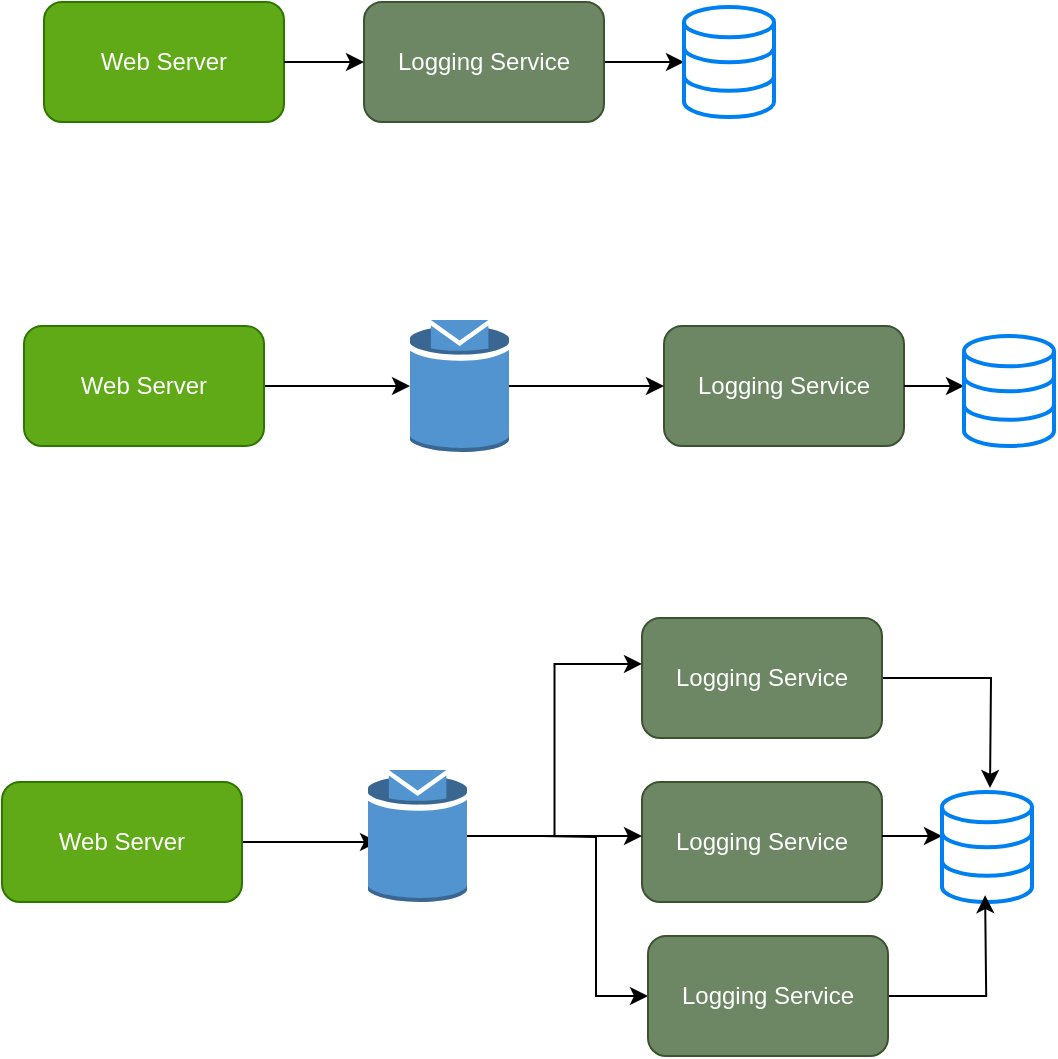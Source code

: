 <mxfile version="13.6.2" type="device"><diagram id="NvpqJBKRmjGPZKzPypbm" name="Page-1"><mxGraphModel dx="1106" dy="839" grid="0" gridSize="10" guides="1" tooltips="1" connect="1" arrows="1" fold="1" page="1" pageScale="1" pageWidth="1654" pageHeight="1169" math="0" shadow="0"><root><mxCell id="0"/><mxCell id="1" parent="0"/><mxCell id="APlT8uXfjNE-Jkngp62P-2" value="Web Server" style="rounded=1;whiteSpace=wrap;html=1;fillColor=#60a917;strokeColor=#2D7600;fontColor=#ffffff;" parent="1" vertex="1"><mxGeometry x="230" y="115" width="120" height="60" as="geometry"/></mxCell><mxCell id="APlT8uXfjNE-Jkngp62P-15" value="" style="edgeStyle=orthogonalEdgeStyle;rounded=0;orthogonalLoop=1;jettySize=auto;html=1;" parent="1" source="APlT8uXfjNE-Jkngp62P-3" edge="1"><mxGeometry relative="1" as="geometry"><mxPoint x="550" y="145" as="targetPoint"/></mxGeometry></mxCell><mxCell id="APlT8uXfjNE-Jkngp62P-3" value="Logging Service" style="rounded=1;whiteSpace=wrap;html=1;fillColor=#6d8764;strokeColor=#3A5431;fontColor=#ffffff;" parent="1" vertex="1"><mxGeometry x="390" y="115" width="120" height="60" as="geometry"/></mxCell><mxCell id="APlT8uXfjNE-Jkngp62P-4" value="" style="endArrow=classic;html=1;exitX=1;exitY=0.5;exitDx=0;exitDy=0;entryX=0;entryY=0.5;entryDx=0;entryDy=0;" parent="1" source="APlT8uXfjNE-Jkngp62P-2" target="APlT8uXfjNE-Jkngp62P-3" edge="1"><mxGeometry width="50" height="50" relative="1" as="geometry"><mxPoint x="520" y="255" as="sourcePoint"/><mxPoint x="570" y="205" as="targetPoint"/></mxGeometry></mxCell><mxCell id="APlT8uXfjNE-Jkngp62P-11" value="" style="edgeStyle=orthogonalEdgeStyle;rounded=0;orthogonalLoop=1;jettySize=auto;html=1;entryX=0;entryY=0.5;entryDx=0;entryDy=0;entryPerimeter=0;" parent="1" source="APlT8uXfjNE-Jkngp62P-5" target="i8fmHlKbtbbC2p6VdLSw-1" edge="1"><mxGeometry relative="1" as="geometry"><mxPoint x="400" y="310" as="targetPoint"/></mxGeometry></mxCell><mxCell id="APlT8uXfjNE-Jkngp62P-5" value="Web Server" style="rounded=1;whiteSpace=wrap;html=1;fillColor=#60a917;strokeColor=#2D7600;fontColor=#ffffff;" parent="1" vertex="1"><mxGeometry x="220" y="277" width="120" height="60" as="geometry"/></mxCell><mxCell id="APlT8uXfjNE-Jkngp62P-6" value="Logging Service" style="rounded=1;whiteSpace=wrap;html=1;fillColor=#6d8764;strokeColor=#3A5431;fontColor=#ffffff;" parent="1" vertex="1"><mxGeometry x="540" y="277" width="120" height="60" as="geometry"/></mxCell><mxCell id="APlT8uXfjNE-Jkngp62P-12" value="" style="edgeStyle=orthogonalEdgeStyle;rounded=0;orthogonalLoop=1;jettySize=auto;html=1;exitX=1;exitY=0.5;exitDx=0;exitDy=0;exitPerimeter=0;" parent="1" source="i8fmHlKbtbbC2p6VdLSw-1" target="APlT8uXfjNE-Jkngp62P-6" edge="1"><mxGeometry relative="1" as="geometry"><mxPoint x="490" y="310" as="sourcePoint"/></mxGeometry></mxCell><mxCell id="APlT8uXfjNE-Jkngp62P-13" value="" style="html=1;verticalLabelPosition=bottom;align=center;labelBackgroundColor=#ffffff;verticalAlign=top;strokeWidth=2;strokeColor=#0080F0;shadow=0;dashed=0;shape=mxgraph.ios7.icons.data;" parent="1" vertex="1"><mxGeometry x="550" y="117.5" width="45" height="55" as="geometry"/></mxCell><mxCell id="APlT8uXfjNE-Jkngp62P-16" value="" style="edgeStyle=orthogonalEdgeStyle;rounded=0;orthogonalLoop=1;jettySize=auto;html=1;" parent="1" edge="1"><mxGeometry relative="1" as="geometry"><mxPoint x="660" y="307" as="sourcePoint"/><mxPoint x="690" y="307" as="targetPoint"/></mxGeometry></mxCell><mxCell id="APlT8uXfjNE-Jkngp62P-17" value="" style="html=1;verticalLabelPosition=bottom;align=center;labelBackgroundColor=#ffffff;verticalAlign=top;strokeWidth=2;strokeColor=#0080F0;shadow=0;dashed=0;shape=mxgraph.ios7.icons.data;" parent="1" vertex="1"><mxGeometry x="690" y="282" width="45" height="55" as="geometry"/></mxCell><mxCell id="APlT8uXfjNE-Jkngp62P-19" value="" style="edgeStyle=orthogonalEdgeStyle;rounded=0;orthogonalLoop=1;jettySize=auto;html=1;" parent="1" source="APlT8uXfjNE-Jkngp62P-20" edge="1"><mxGeometry relative="1" as="geometry"><mxPoint x="397" y="535" as="targetPoint"/></mxGeometry></mxCell><mxCell id="APlT8uXfjNE-Jkngp62P-20" value="Web Server" style="rounded=1;whiteSpace=wrap;html=1;fillColor=#60a917;strokeColor=#2D7600;fontColor=#ffffff;" parent="1" vertex="1"><mxGeometry x="209" y="505" width="120" height="60" as="geometry"/></mxCell><mxCell id="APlT8uXfjNE-Jkngp62P-21" value="Logging Service" style="rounded=1;whiteSpace=wrap;html=1;fillColor=#6d8764;strokeColor=#3A5431;fontColor=#ffffff;" parent="1" vertex="1"><mxGeometry x="529" y="505" width="120" height="60" as="geometry"/></mxCell><mxCell id="APlT8uXfjNE-Jkngp62P-22" value="" style="edgeStyle=orthogonalEdgeStyle;rounded=0;orthogonalLoop=1;jettySize=auto;html=1;" parent="1" edge="1"><mxGeometry relative="1" as="geometry"><mxPoint x="479" y="532" as="sourcePoint"/><mxPoint x="529" y="532" as="targetPoint"/></mxGeometry></mxCell><mxCell id="APlT8uXfjNE-Jkngp62P-33" value="" style="edgeStyle=orthogonalEdgeStyle;rounded=0;orthogonalLoop=1;jettySize=auto;html=1;entryX=0;entryY=0.5;entryDx=0;entryDy=0;" parent="1" target="APlT8uXfjNE-Jkngp62P-26" edge="1"><mxGeometry relative="1" as="geometry"><mxPoint x="434" y="642" as="targetPoint"/><mxPoint x="479" y="532" as="sourcePoint"/></mxGeometry></mxCell><mxCell id="APlT8uXfjNE-Jkngp62P-24" value="" style="edgeStyle=orthogonalEdgeStyle;rounded=0;orthogonalLoop=1;jettySize=auto;html=1;" parent="1" edge="1"><mxGeometry relative="1" as="geometry"><mxPoint x="649" y="532" as="sourcePoint"/><mxPoint x="679" y="532" as="targetPoint"/></mxGeometry></mxCell><mxCell id="APlT8uXfjNE-Jkngp62P-25" value="" style="html=1;verticalLabelPosition=bottom;align=center;labelBackgroundColor=#ffffff;verticalAlign=top;strokeWidth=2;strokeColor=#0080F0;shadow=0;dashed=0;shape=mxgraph.ios7.icons.data;" parent="1" vertex="1"><mxGeometry x="679" y="510" width="45" height="55" as="geometry"/></mxCell><mxCell id="APlT8uXfjNE-Jkngp62P-38" value="" style="edgeStyle=orthogonalEdgeStyle;rounded=0;orthogonalLoop=1;jettySize=auto;html=1;entryX=0.479;entryY=0.993;entryDx=0;entryDy=0;entryPerimeter=0;" parent="1" source="APlT8uXfjNE-Jkngp62P-26" edge="1"><mxGeometry relative="1" as="geometry"><mxPoint x="700.555" y="561.615" as="targetPoint"/></mxGeometry></mxCell><mxCell id="APlT8uXfjNE-Jkngp62P-26" value="Logging Service" style="rounded=1;whiteSpace=wrap;html=1;fillColor=#6d8764;strokeColor=#3A5431;fontColor=#ffffff;" parent="1" vertex="1"><mxGeometry x="532" y="582" width="120" height="60" as="geometry"/></mxCell><mxCell id="APlT8uXfjNE-Jkngp62P-40" value="" style="edgeStyle=orthogonalEdgeStyle;rounded=0;orthogonalLoop=1;jettySize=auto;html=1;" parent="1" source="APlT8uXfjNE-Jkngp62P-27" edge="1"><mxGeometry relative="1" as="geometry"><mxPoint x="703" y="508" as="targetPoint"/></mxGeometry></mxCell><mxCell id="APlT8uXfjNE-Jkngp62P-27" value="Logging Service" style="rounded=1;whiteSpace=wrap;html=1;fillColor=#6d8764;strokeColor=#3A5431;fontColor=#ffffff;" parent="1" vertex="1"><mxGeometry x="529" y="423" width="120" height="60" as="geometry"/></mxCell><mxCell id="i8fmHlKbtbbC2p6VdLSw-1" value="" style="outlineConnect=0;dashed=0;verticalLabelPosition=bottom;verticalAlign=top;align=center;html=1;shape=mxgraph.aws3.topic;fillColor=#5294CF;gradientColor=none;" vertex="1" parent="1"><mxGeometry x="413" y="274" width="49.5" height="66" as="geometry"/></mxCell><mxCell id="i8fmHlKbtbbC2p6VdLSw-3" style="edgeStyle=orthogonalEdgeStyle;rounded=0;orthogonalLoop=1;jettySize=auto;html=1;entryX=0;entryY=0.383;entryDx=0;entryDy=0;entryPerimeter=0;" edge="1" parent="1" source="i8fmHlKbtbbC2p6VdLSw-2" target="APlT8uXfjNE-Jkngp62P-27"><mxGeometry relative="1" as="geometry"/></mxCell><mxCell id="i8fmHlKbtbbC2p6VdLSw-2" value="" style="outlineConnect=0;dashed=0;verticalLabelPosition=bottom;verticalAlign=top;align=center;html=1;shape=mxgraph.aws3.topic;fillColor=#5294CF;gradientColor=none;" vertex="1" parent="1"><mxGeometry x="392" y="499" width="49.5" height="66" as="geometry"/></mxCell></root></mxGraphModel></diagram></mxfile>